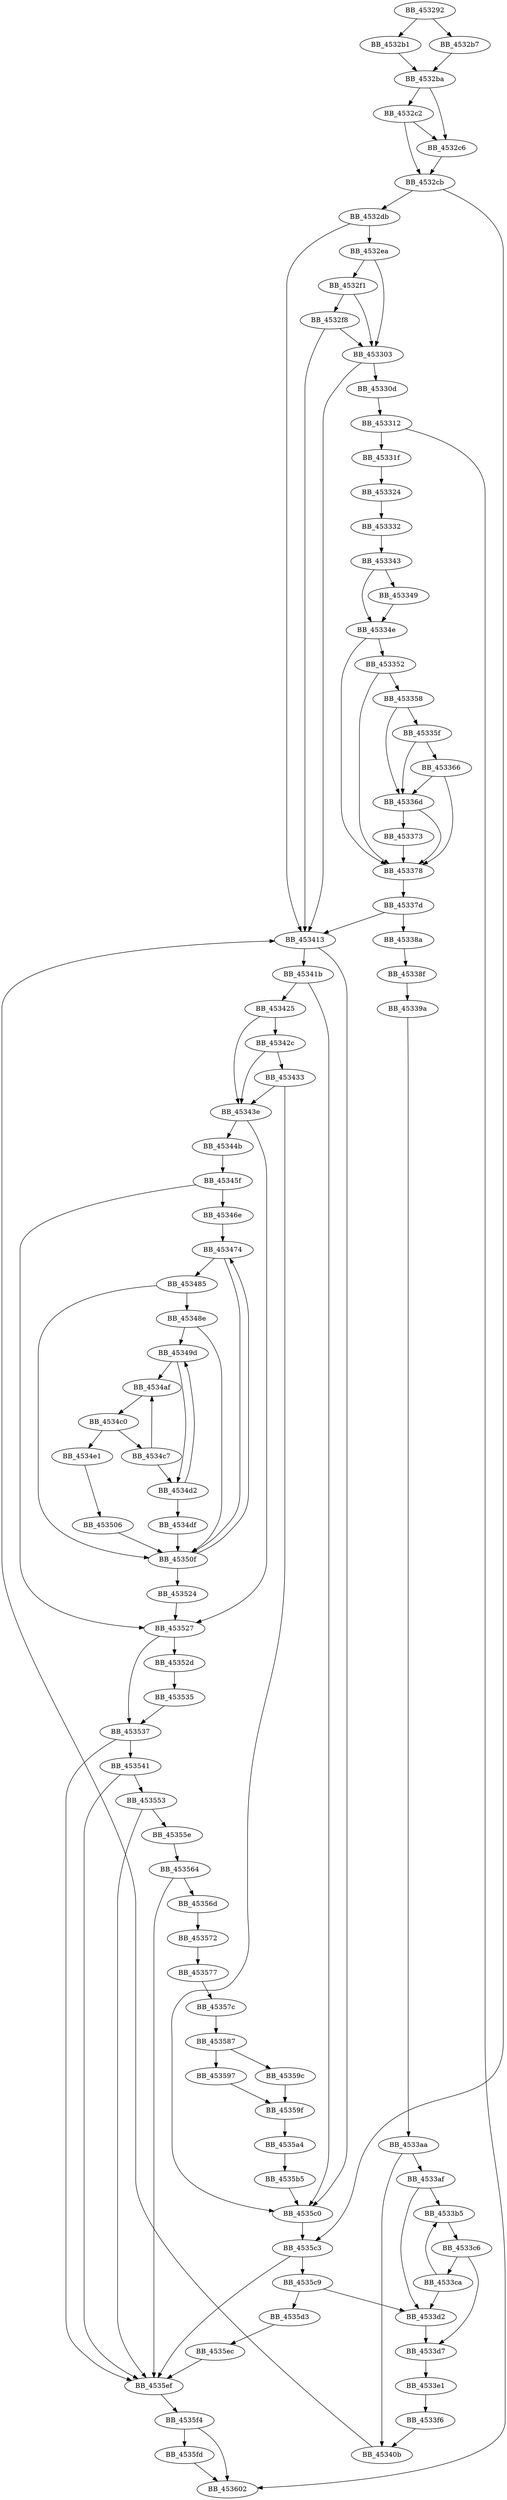 DiGraph sub_453292{
BB_453292->BB_4532b1
BB_453292->BB_4532b7
BB_4532b1->BB_4532ba
BB_4532b7->BB_4532ba
BB_4532ba->BB_4532c2
BB_4532ba->BB_4532c6
BB_4532c2->BB_4532c6
BB_4532c2->BB_4532cb
BB_4532c6->BB_4532cb
BB_4532cb->BB_4532db
BB_4532cb->BB_4535c3
BB_4532db->BB_4532ea
BB_4532db->BB_453413
BB_4532ea->BB_4532f1
BB_4532ea->BB_453303
BB_4532f1->BB_4532f8
BB_4532f1->BB_453303
BB_4532f8->BB_453303
BB_4532f8->BB_453413
BB_453303->BB_45330d
BB_453303->BB_453413
BB_45330d->BB_453312
BB_453312->BB_45331f
BB_453312->BB_453602
BB_45331f->BB_453324
BB_453324->BB_453332
BB_453332->BB_453343
BB_453343->BB_453349
BB_453343->BB_45334e
BB_453349->BB_45334e
BB_45334e->BB_453352
BB_45334e->BB_453378
BB_453352->BB_453358
BB_453352->BB_453378
BB_453358->BB_45335f
BB_453358->BB_45336d
BB_45335f->BB_453366
BB_45335f->BB_45336d
BB_453366->BB_45336d
BB_453366->BB_453378
BB_45336d->BB_453373
BB_45336d->BB_453378
BB_453373->BB_453378
BB_453378->BB_45337d
BB_45337d->BB_45338a
BB_45337d->BB_453413
BB_45338a->BB_45338f
BB_45338f->BB_45339a
BB_45339a->BB_4533aa
BB_4533aa->BB_4533af
BB_4533aa->BB_45340b
BB_4533af->BB_4533b5
BB_4533af->BB_4533d2
BB_4533b5->BB_4533c6
BB_4533c6->BB_4533ca
BB_4533c6->BB_4533d7
BB_4533ca->BB_4533b5
BB_4533ca->BB_4533d2
BB_4533d2->BB_4533d7
BB_4533d7->BB_4533e1
BB_4533e1->BB_4533f6
BB_4533f6->BB_45340b
BB_45340b->BB_453413
BB_453413->BB_45341b
BB_453413->BB_4535c0
BB_45341b->BB_453425
BB_45341b->BB_4535c0
BB_453425->BB_45342c
BB_453425->BB_45343e
BB_45342c->BB_453433
BB_45342c->BB_45343e
BB_453433->BB_45343e
BB_453433->BB_4535c0
BB_45343e->BB_45344b
BB_45343e->BB_453527
BB_45344b->BB_45345f
BB_45345f->BB_45346e
BB_45345f->BB_453527
BB_45346e->BB_453474
BB_453474->BB_453485
BB_453474->BB_45350f
BB_453485->BB_45348e
BB_453485->BB_45350f
BB_45348e->BB_45349d
BB_45348e->BB_45350f
BB_45349d->BB_4534af
BB_45349d->BB_4534d2
BB_4534af->BB_4534c0
BB_4534c0->BB_4534c7
BB_4534c0->BB_4534e1
BB_4534c7->BB_4534af
BB_4534c7->BB_4534d2
BB_4534d2->BB_45349d
BB_4534d2->BB_4534df
BB_4534df->BB_45350f
BB_4534e1->BB_453506
BB_453506->BB_45350f
BB_45350f->BB_453474
BB_45350f->BB_453524
BB_453524->BB_453527
BB_453527->BB_45352d
BB_453527->BB_453537
BB_45352d->BB_453535
BB_453535->BB_453537
BB_453537->BB_453541
BB_453537->BB_4535ef
BB_453541->BB_453553
BB_453541->BB_4535ef
BB_453553->BB_45355e
BB_453553->BB_4535ef
BB_45355e->BB_453564
BB_453564->BB_45356d
BB_453564->BB_4535ef
BB_45356d->BB_453572
BB_453572->BB_453577
BB_453577->BB_45357c
BB_45357c->BB_453587
BB_453587->BB_453597
BB_453587->BB_45359c
BB_453597->BB_45359f
BB_45359c->BB_45359f
BB_45359f->BB_4535a4
BB_4535a4->BB_4535b5
BB_4535b5->BB_4535c0
BB_4535c0->BB_4535c3
BB_4535c3->BB_4535c9
BB_4535c3->BB_4535ef
BB_4535c9->BB_4533d2
BB_4535c9->BB_4535d3
BB_4535d3->BB_4535ec
BB_4535ec->BB_4535ef
BB_4535ef->BB_4535f4
BB_4535f4->BB_4535fd
BB_4535f4->BB_453602
BB_4535fd->BB_453602
}
